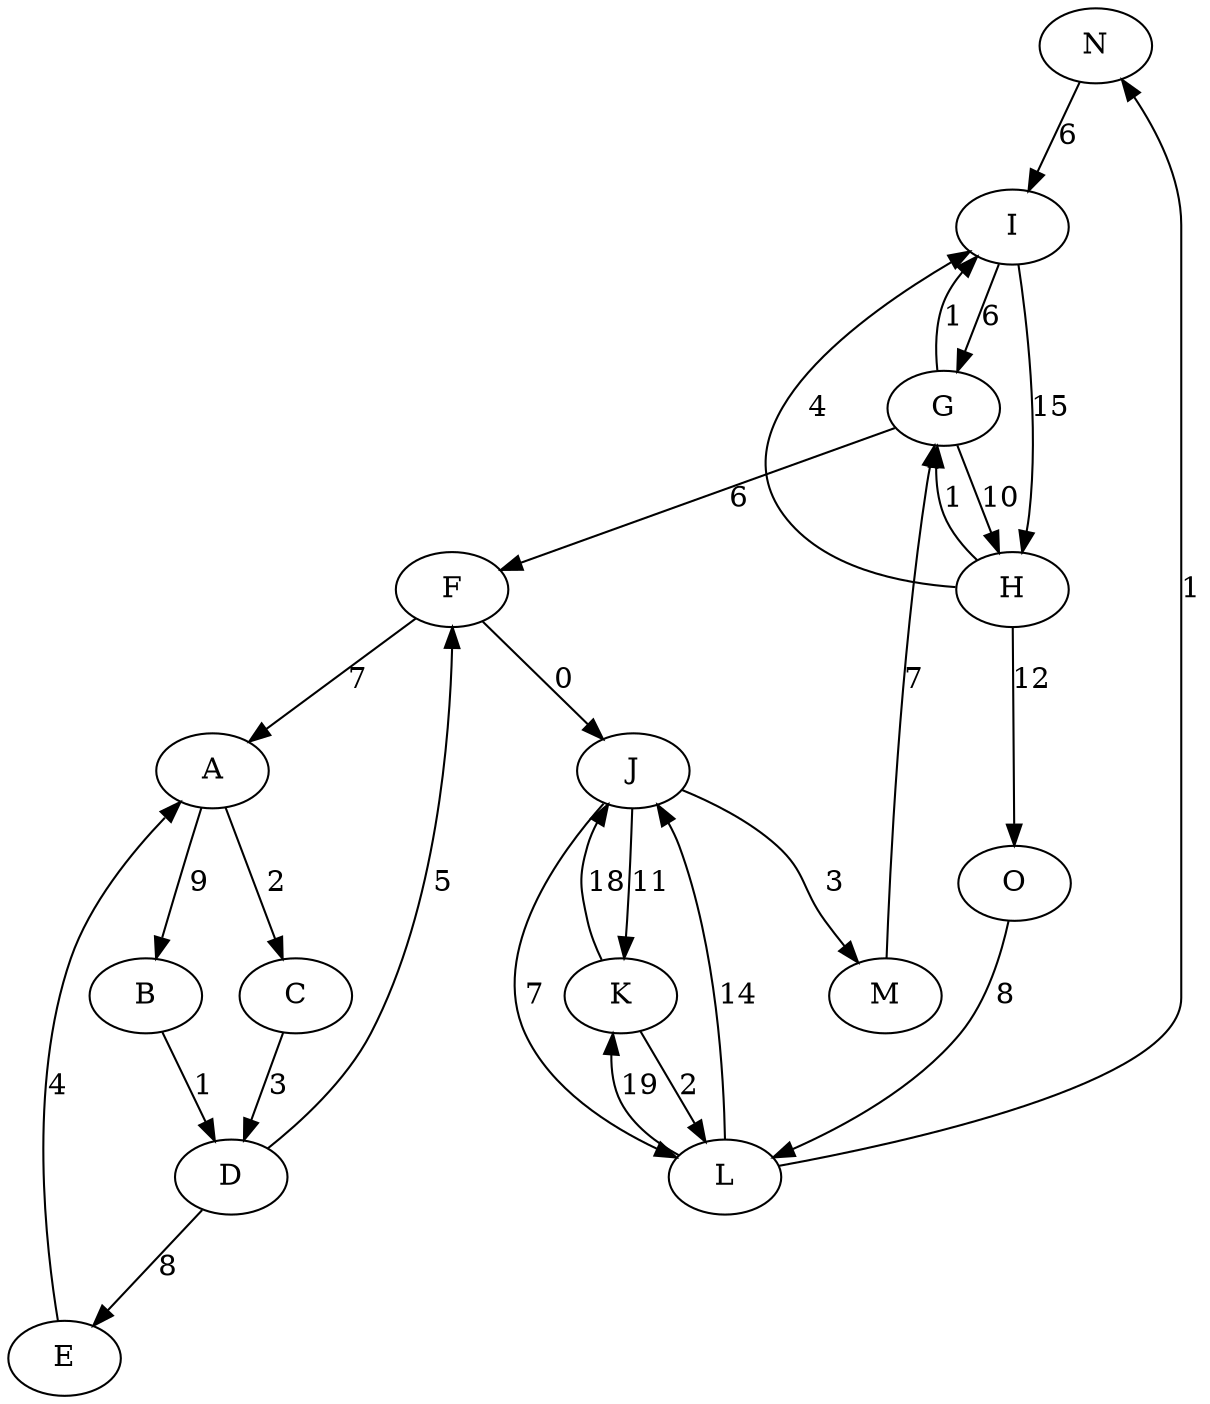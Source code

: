 digraph graph1{ 
N -> I [label = "6"];
M -> G [label = "7"];
K -> J [label = "18"];
K -> L [label = "2"];
O -> L [label = "8"];
I -> H [label = "15"];
I -> G [label = "6"];
B -> D [label = "1"];
A -> B [label = "9"];
A -> C [label = "2"];
J -> K [label = "11"];
J -> L [label = "7"];
J -> M [label = "3"];
G -> F [label = "6"];
G -> H [label = "10"];
G -> I [label = "1"];
C -> D [label = "3"];
H -> G [label = "1"];
H -> I [label = "4"];
H -> O [label = "12"];
D -> E [label = "8"];
D -> F [label = "5"];
L -> J [label = "14"];
L -> K [label = "19"];
L -> N [label = "1"];
F -> A [label = "7"];
F -> J [label = "0"];
E -> A [label = "4"];
 } 